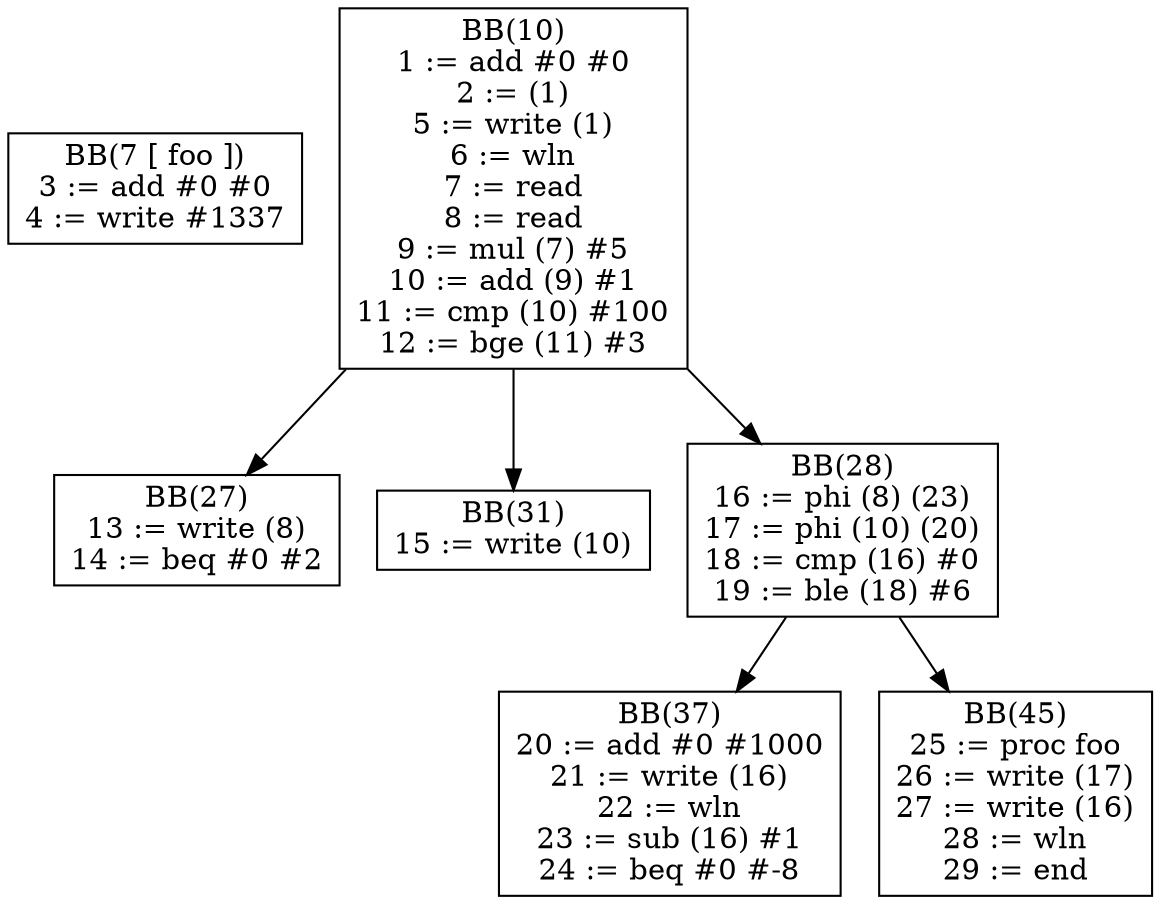 digraph dom {
BB7[shape = box, label = "BB(7 [ foo ])\n" + "3 := add #0 #0\n" + "4 := write #1337\n"];
BB10[shape = box, label = "BB(10)\n" + "1 := add #0 #0\n" + "2 := (1)\n" + "5 := write (1)\n" + "6 := wln\n" + "7 := read\n" + "8 := read\n" + "9 := mul (7) #5\n" + "10 := add (9) #1\n" + "11 := cmp (10) #100\n" + "12 := bge (11) #3\n"];
BB27[shape = box, label = "BB(27)\n" + "13 := write (8)\n" + "14 := beq #0 #2\n"];
BB31[shape = box, label = "BB(31)\n" + "15 := write (10)\n"];
BB28[shape = box, label = "BB(28)\n" + "16 := phi (8) (23)\n" + "17 := phi (10) (20)\n" + "18 := cmp (16) #0\n" + "19 := ble (18) #6\n"];
BB37[shape = box, label = "BB(37)\n" + "20 := add #0 #1000\n" + "21 := write (16)\n" + "22 := wln\n" + "23 := sub (16) #1\n" + "24 := beq #0 #-8\n"];
BB45[shape = box, label = "BB(45)\n" + "25 := proc foo\n" + "26 := write (17)\n" + "27 := write (16)\n" + "28 := wln\n" + "29 := end\n"];
BB10 -> BB27;
BB10 -> BB31;
BB10 -> BB28;
BB28 -> BB37;
BB28 -> BB45;
}
